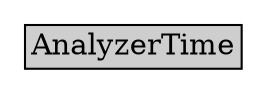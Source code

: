 digraph AnalyzerTime {
	graph [rankdir=LR];
	node [label="\N"];
	graph [bb="0,0,118,36"];
	AnalyzerTime [label=<<table BORDER="0" CELLBORDER="1" CELLSPACING="0"> <tr > <td BGCOLOR="#CECECE" HREF="#" TITLE="The AnalyzerTime class is used to indicate the current date and time on the analyzer. Its values should be filled in as late as possible in the message transmission process, ideally immediately before placing the message &quot;on the wire&quot;. ">AnalyzerTime</td> </tr>" %</table>>, shape=plaintext, pos="59,18", width="1.6389", height="0.5"];
}
